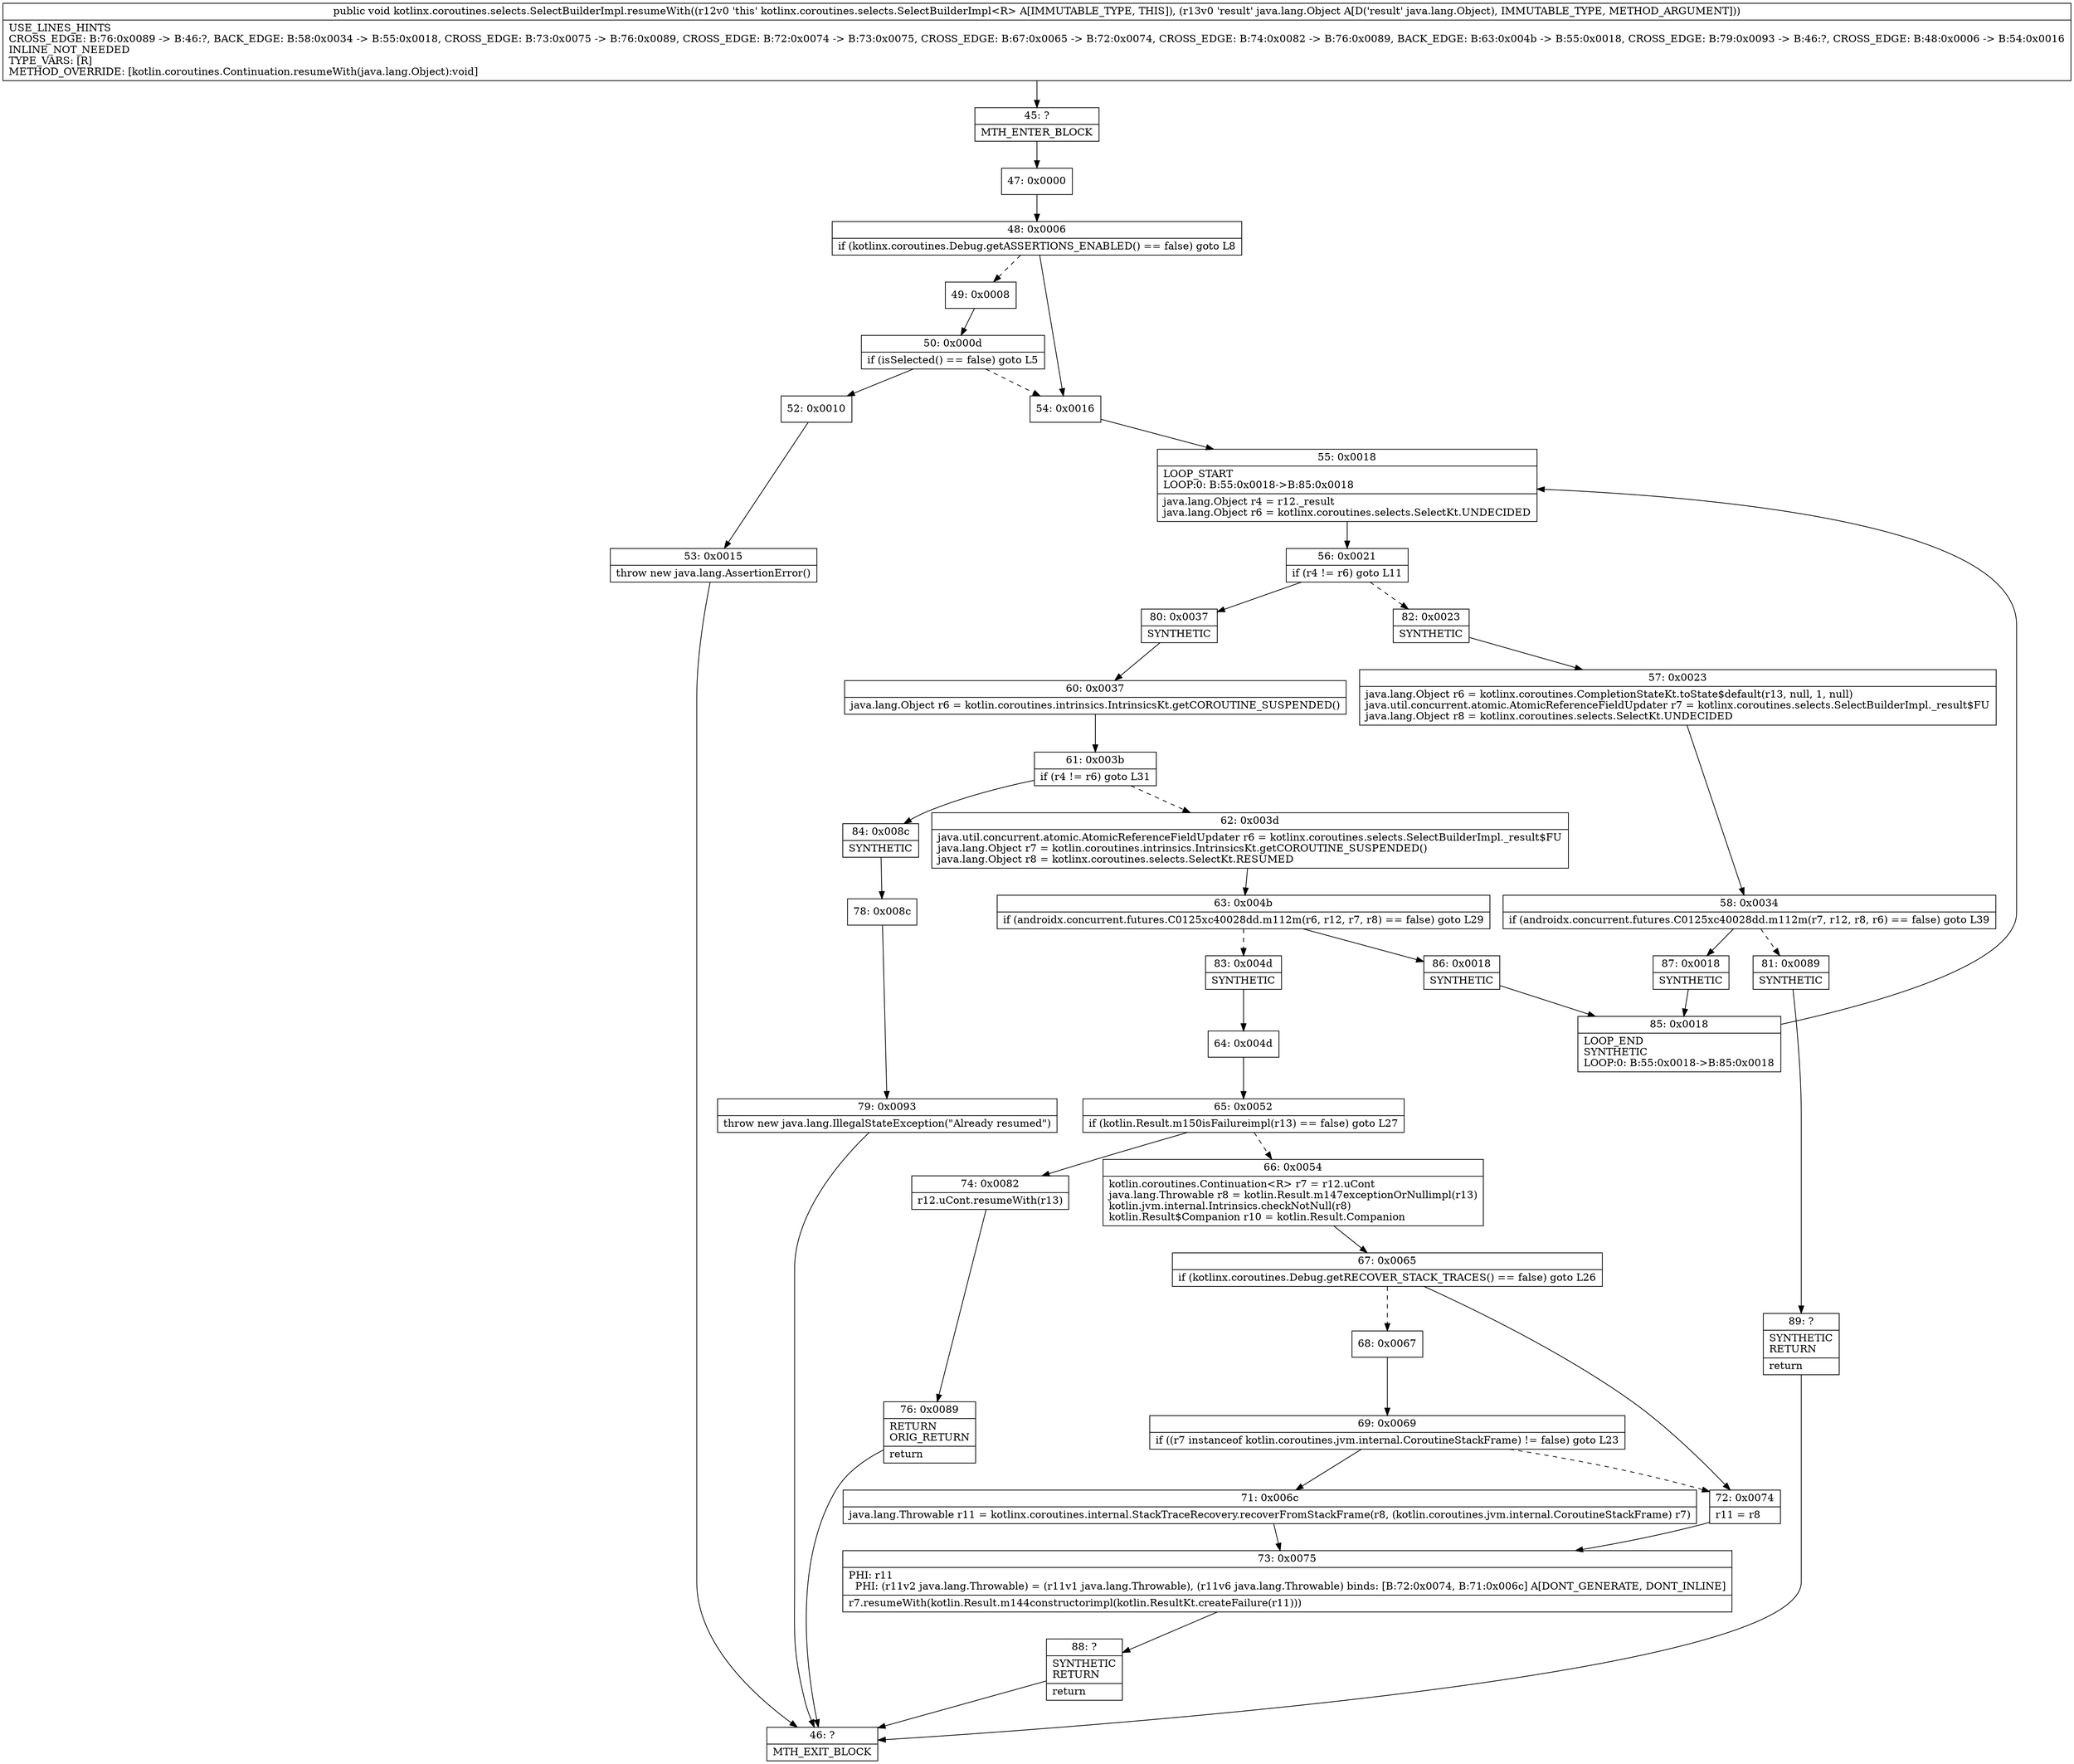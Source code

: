 digraph "CFG forkotlinx.coroutines.selects.SelectBuilderImpl.resumeWith(Ljava\/lang\/Object;)V" {
Node_45 [shape=record,label="{45\:\ ?|MTH_ENTER_BLOCK\l}"];
Node_47 [shape=record,label="{47\:\ 0x0000}"];
Node_48 [shape=record,label="{48\:\ 0x0006|if (kotlinx.coroutines.Debug.getASSERTIONS_ENABLED() == false) goto L8\l}"];
Node_49 [shape=record,label="{49\:\ 0x0008}"];
Node_50 [shape=record,label="{50\:\ 0x000d|if (isSelected() == false) goto L5\l}"];
Node_52 [shape=record,label="{52\:\ 0x0010}"];
Node_53 [shape=record,label="{53\:\ 0x0015|throw new java.lang.AssertionError()\l}"];
Node_46 [shape=record,label="{46\:\ ?|MTH_EXIT_BLOCK\l}"];
Node_54 [shape=record,label="{54\:\ 0x0016}"];
Node_55 [shape=record,label="{55\:\ 0x0018|LOOP_START\lLOOP:0: B:55:0x0018\-\>B:85:0x0018\l|java.lang.Object r4 = r12._result\ljava.lang.Object r6 = kotlinx.coroutines.selects.SelectKt.UNDECIDED\l}"];
Node_56 [shape=record,label="{56\:\ 0x0021|if (r4 != r6) goto L11\l}"];
Node_80 [shape=record,label="{80\:\ 0x0037|SYNTHETIC\l}"];
Node_60 [shape=record,label="{60\:\ 0x0037|java.lang.Object r6 = kotlin.coroutines.intrinsics.IntrinsicsKt.getCOROUTINE_SUSPENDED()\l}"];
Node_61 [shape=record,label="{61\:\ 0x003b|if (r4 != r6) goto L31\l}"];
Node_62 [shape=record,label="{62\:\ 0x003d|java.util.concurrent.atomic.AtomicReferenceFieldUpdater r6 = kotlinx.coroutines.selects.SelectBuilderImpl._result$FU\ljava.lang.Object r7 = kotlin.coroutines.intrinsics.IntrinsicsKt.getCOROUTINE_SUSPENDED()\ljava.lang.Object r8 = kotlinx.coroutines.selects.SelectKt.RESUMED\l}"];
Node_63 [shape=record,label="{63\:\ 0x004b|if (androidx.concurrent.futures.C0125xc40028dd.m112m(r6, r12, r7, r8) == false) goto L29\l}"];
Node_83 [shape=record,label="{83\:\ 0x004d|SYNTHETIC\l}"];
Node_64 [shape=record,label="{64\:\ 0x004d}"];
Node_65 [shape=record,label="{65\:\ 0x0052|if (kotlin.Result.m150isFailureimpl(r13) == false) goto L27\l}"];
Node_66 [shape=record,label="{66\:\ 0x0054|kotlin.coroutines.Continuation\<R\> r7 = r12.uCont\ljava.lang.Throwable r8 = kotlin.Result.m147exceptionOrNullimpl(r13)\lkotlin.jvm.internal.Intrinsics.checkNotNull(r8)\lkotlin.Result$Companion r10 = kotlin.Result.Companion\l}"];
Node_67 [shape=record,label="{67\:\ 0x0065|if (kotlinx.coroutines.Debug.getRECOVER_STACK_TRACES() == false) goto L26\l}"];
Node_68 [shape=record,label="{68\:\ 0x0067}"];
Node_69 [shape=record,label="{69\:\ 0x0069|if ((r7 instanceof kotlin.coroutines.jvm.internal.CoroutineStackFrame) != false) goto L23\l}"];
Node_71 [shape=record,label="{71\:\ 0x006c|java.lang.Throwable r11 = kotlinx.coroutines.internal.StackTraceRecovery.recoverFromStackFrame(r8, (kotlin.coroutines.jvm.internal.CoroutineStackFrame) r7)\l}"];
Node_73 [shape=record,label="{73\:\ 0x0075|PHI: r11 \l  PHI: (r11v2 java.lang.Throwable) = (r11v1 java.lang.Throwable), (r11v6 java.lang.Throwable) binds: [B:72:0x0074, B:71:0x006c] A[DONT_GENERATE, DONT_INLINE]\l|r7.resumeWith(kotlin.Result.m144constructorimpl(kotlin.ResultKt.createFailure(r11)))\l}"];
Node_88 [shape=record,label="{88\:\ ?|SYNTHETIC\lRETURN\l|return\l}"];
Node_72 [shape=record,label="{72\:\ 0x0074|r11 = r8\l}"];
Node_74 [shape=record,label="{74\:\ 0x0082|r12.uCont.resumeWith(r13)\l}"];
Node_76 [shape=record,label="{76\:\ 0x0089|RETURN\lORIG_RETURN\l|return\l}"];
Node_86 [shape=record,label="{86\:\ 0x0018|SYNTHETIC\l}"];
Node_85 [shape=record,label="{85\:\ 0x0018|LOOP_END\lSYNTHETIC\lLOOP:0: B:55:0x0018\-\>B:85:0x0018\l}"];
Node_84 [shape=record,label="{84\:\ 0x008c|SYNTHETIC\l}"];
Node_78 [shape=record,label="{78\:\ 0x008c}"];
Node_79 [shape=record,label="{79\:\ 0x0093|throw new java.lang.IllegalStateException(\"Already resumed\")\l}"];
Node_82 [shape=record,label="{82\:\ 0x0023|SYNTHETIC\l}"];
Node_57 [shape=record,label="{57\:\ 0x0023|java.lang.Object r6 = kotlinx.coroutines.CompletionStateKt.toState$default(r13, null, 1, null)\ljava.util.concurrent.atomic.AtomicReferenceFieldUpdater r7 = kotlinx.coroutines.selects.SelectBuilderImpl._result$FU\ljava.lang.Object r8 = kotlinx.coroutines.selects.SelectKt.UNDECIDED\l}"];
Node_58 [shape=record,label="{58\:\ 0x0034|if (androidx.concurrent.futures.C0125xc40028dd.m112m(r7, r12, r8, r6) == false) goto L39\l}"];
Node_81 [shape=record,label="{81\:\ 0x0089|SYNTHETIC\l}"];
Node_89 [shape=record,label="{89\:\ ?|SYNTHETIC\lRETURN\l|return\l}"];
Node_87 [shape=record,label="{87\:\ 0x0018|SYNTHETIC\l}"];
MethodNode[shape=record,label="{public void kotlinx.coroutines.selects.SelectBuilderImpl.resumeWith((r12v0 'this' kotlinx.coroutines.selects.SelectBuilderImpl\<R\> A[IMMUTABLE_TYPE, THIS]), (r13v0 'result' java.lang.Object A[D('result' java.lang.Object), IMMUTABLE_TYPE, METHOD_ARGUMENT]))  | USE_LINES_HINTS\lCROSS_EDGE: B:76:0x0089 \-\> B:46:?, BACK_EDGE: B:58:0x0034 \-\> B:55:0x0018, CROSS_EDGE: B:73:0x0075 \-\> B:76:0x0089, CROSS_EDGE: B:72:0x0074 \-\> B:73:0x0075, CROSS_EDGE: B:67:0x0065 \-\> B:72:0x0074, CROSS_EDGE: B:74:0x0082 \-\> B:76:0x0089, BACK_EDGE: B:63:0x004b \-\> B:55:0x0018, CROSS_EDGE: B:79:0x0093 \-\> B:46:?, CROSS_EDGE: B:48:0x0006 \-\> B:54:0x0016\lINLINE_NOT_NEEDED\lTYPE_VARS: [R]\lMETHOD_OVERRIDE: [kotlin.coroutines.Continuation.resumeWith(java.lang.Object):void]\l}"];
MethodNode -> Node_45;Node_45 -> Node_47;
Node_47 -> Node_48;
Node_48 -> Node_49[style=dashed];
Node_48 -> Node_54;
Node_49 -> Node_50;
Node_50 -> Node_52;
Node_50 -> Node_54[style=dashed];
Node_52 -> Node_53;
Node_53 -> Node_46;
Node_54 -> Node_55;
Node_55 -> Node_56;
Node_56 -> Node_80;
Node_56 -> Node_82[style=dashed];
Node_80 -> Node_60;
Node_60 -> Node_61;
Node_61 -> Node_62[style=dashed];
Node_61 -> Node_84;
Node_62 -> Node_63;
Node_63 -> Node_83[style=dashed];
Node_63 -> Node_86;
Node_83 -> Node_64;
Node_64 -> Node_65;
Node_65 -> Node_66[style=dashed];
Node_65 -> Node_74;
Node_66 -> Node_67;
Node_67 -> Node_68[style=dashed];
Node_67 -> Node_72;
Node_68 -> Node_69;
Node_69 -> Node_71;
Node_69 -> Node_72[style=dashed];
Node_71 -> Node_73;
Node_73 -> Node_88;
Node_88 -> Node_46;
Node_72 -> Node_73;
Node_74 -> Node_76;
Node_76 -> Node_46;
Node_86 -> Node_85;
Node_85 -> Node_55;
Node_84 -> Node_78;
Node_78 -> Node_79;
Node_79 -> Node_46;
Node_82 -> Node_57;
Node_57 -> Node_58;
Node_58 -> Node_81[style=dashed];
Node_58 -> Node_87;
Node_81 -> Node_89;
Node_89 -> Node_46;
Node_87 -> Node_85;
}

